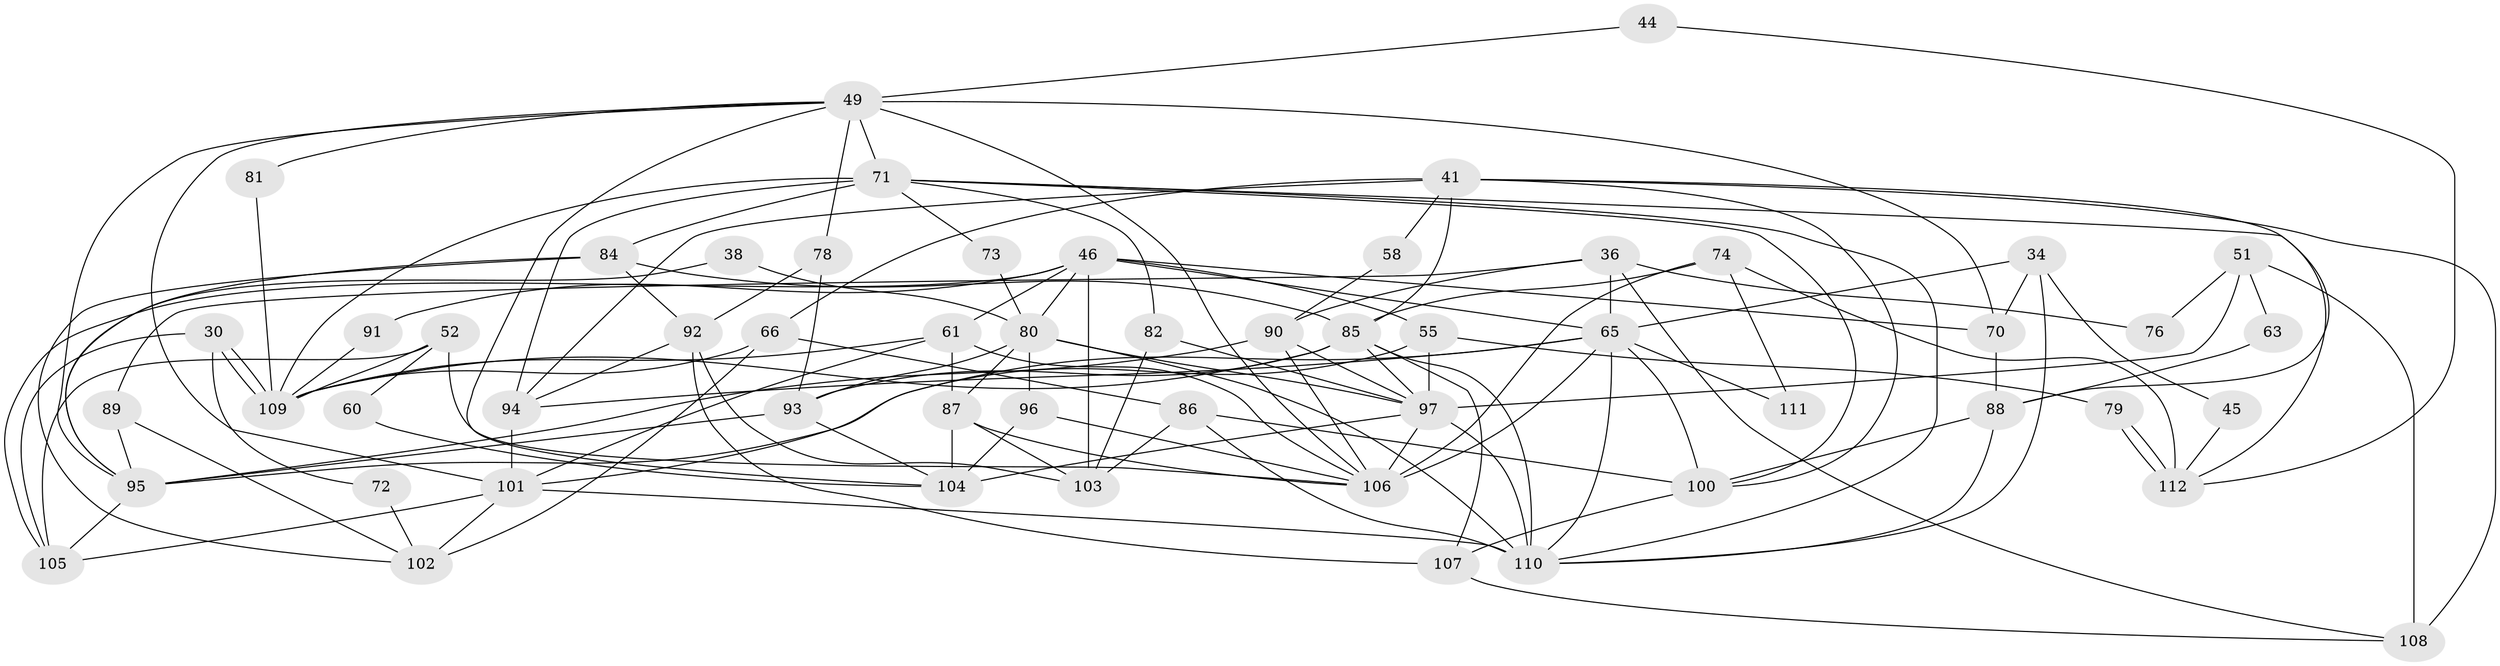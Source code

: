 // original degree distribution, {4: 0.30357142857142855, 2: 0.15178571428571427, 3: 0.19642857142857142, 5: 0.22321428571428573, 6: 0.09821428571428571, 7: 0.026785714285714284}
// Generated by graph-tools (version 1.1) at 2025/51/03/09/25 04:51:53]
// undirected, 56 vertices, 135 edges
graph export_dot {
graph [start="1"]
  node [color=gray90,style=filled];
  30;
  34;
  36;
  38;
  41 [super="+7"];
  44;
  45;
  46 [super="+19"];
  49 [super="+15"];
  51;
  52;
  55;
  58;
  60;
  61 [super="+47"];
  63;
  65 [super="+18+53"];
  66;
  70 [super="+42"];
  71 [super="+5+67"];
  72;
  73;
  74 [super="+48"];
  76;
  78;
  79;
  80 [super="+32+37+11+29"];
  81;
  82;
  84 [super="+6"];
  85 [super="+12+33"];
  86 [super="+64"];
  87 [super="+13"];
  88;
  89;
  90 [super="+22"];
  91;
  92 [super="+20"];
  93;
  94 [super="+83+43"];
  95 [super="+56+77"];
  96 [super="+69"];
  97 [super="+75+68"];
  100 [super="+24"];
  101 [super="+26"];
  102 [super="+31"];
  103 [super="+98"];
  104 [super="+35"];
  105;
  106 [super="+8+14+50"];
  107;
  108;
  109 [super="+99+59"];
  110 [super="+16+23+62"];
  111;
  112 [super="+57"];
  30 -- 105;
  30 -- 109;
  30 -- 109;
  30 -- 72;
  34 -- 45;
  34 -- 70;
  34 -- 65 [weight=2];
  34 -- 110;
  36 -- 76;
  36 -- 89;
  36 -- 108;
  36 -- 65 [weight=2];
  36 -- 90;
  38 -- 95;
  38 -- 80;
  41 -- 108 [weight=2];
  41 -- 88;
  41 -- 58 [weight=2];
  41 -- 66;
  41 -- 85;
  41 -- 94;
  41 -- 100;
  44 -- 49;
  44 -- 112;
  45 -- 112;
  46 -- 55;
  46 -- 103 [weight=2];
  46 -- 65;
  46 -- 80;
  46 -- 70;
  46 -- 105;
  46 -- 91;
  46 -- 61;
  49 -- 78;
  49 -- 81;
  49 -- 70;
  49 -- 106;
  49 -- 95;
  49 -- 101;
  49 -- 71 [weight=2];
  49 -- 104;
  51 -- 108;
  51 -- 63;
  51 -- 76;
  51 -- 97;
  52 -- 60;
  52 -- 105;
  52 -- 106;
  52 -- 109;
  55 -- 97 [weight=2];
  55 -- 79;
  55 -- 101;
  58 -- 90;
  60 -- 104;
  61 -- 106;
  61 -- 101;
  61 -- 109;
  61 -- 87;
  63 -- 88;
  65 -- 111;
  65 -- 106 [weight=3];
  65 -- 95 [weight=3];
  65 -- 94;
  65 -- 110;
  65 -- 100;
  66 -- 86 [weight=2];
  66 -- 109;
  66 -- 102;
  70 -- 88 [weight=2];
  71 -- 84;
  71 -- 94;
  71 -- 112;
  71 -- 110 [weight=2];
  71 -- 100;
  71 -- 73;
  71 -- 109 [weight=3];
  71 -- 82;
  72 -- 102;
  73 -- 80;
  74 -- 111;
  74 -- 106 [weight=2];
  74 -- 112 [weight=2];
  74 -- 85;
  78 -- 93;
  78 -- 92;
  79 -- 112;
  79 -- 112;
  80 -- 97 [weight=3];
  80 -- 93;
  80 -- 96;
  80 -- 87 [weight=2];
  80 -- 110;
  81 -- 109;
  82 -- 103;
  82 -- 97 [weight=2];
  84 -- 85;
  84 -- 102;
  84 -- 95;
  84 -- 92;
  85 -- 110;
  85 -- 109 [weight=2];
  85 -- 93;
  85 -- 107;
  85 -- 97;
  86 -- 110;
  86 -- 103;
  86 -- 100;
  87 -- 103 [weight=2];
  87 -- 106;
  87 -- 104;
  88 -- 100;
  88 -- 110;
  89 -- 102;
  89 -- 95;
  90 -- 106;
  90 -- 95;
  90 -- 97 [weight=2];
  91 -- 109;
  92 -- 107;
  92 -- 103;
  92 -- 94;
  93 -- 95;
  93 -- 104;
  94 -- 101;
  95 -- 105;
  96 -- 104 [weight=2];
  96 -- 106;
  97 -- 104;
  97 -- 106;
  97 -- 110 [weight=3];
  100 -- 107;
  101 -- 110 [weight=2];
  101 -- 102 [weight=2];
  101 -- 105;
  107 -- 108;
}
